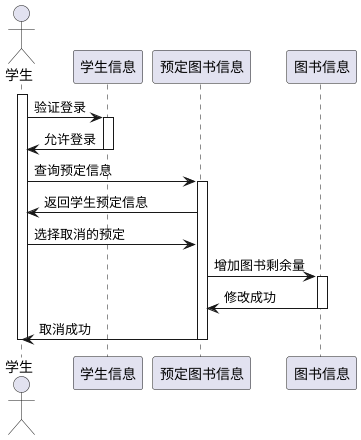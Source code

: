 @startuml
actor 学生
activate 学生
学生->学生信息:验证登录
activate 学生信息
学生信息->学生:允许登录
deactivate 学生信息
学生->预定图书信息:查询预定信息
activate 预定图书信息
预定图书信息->学生:返回学生预定信息
学生->预定图书信息:选择取消的预定
预定图书信息->图书信息:增加图书剩余量
activate 图书信息
图书信息->预定图书信息:修改成功
deactivate 图书信息
预定图书信息->学生:取消成功
deactivate 预定图书信息
deactivate 学生
@enduml